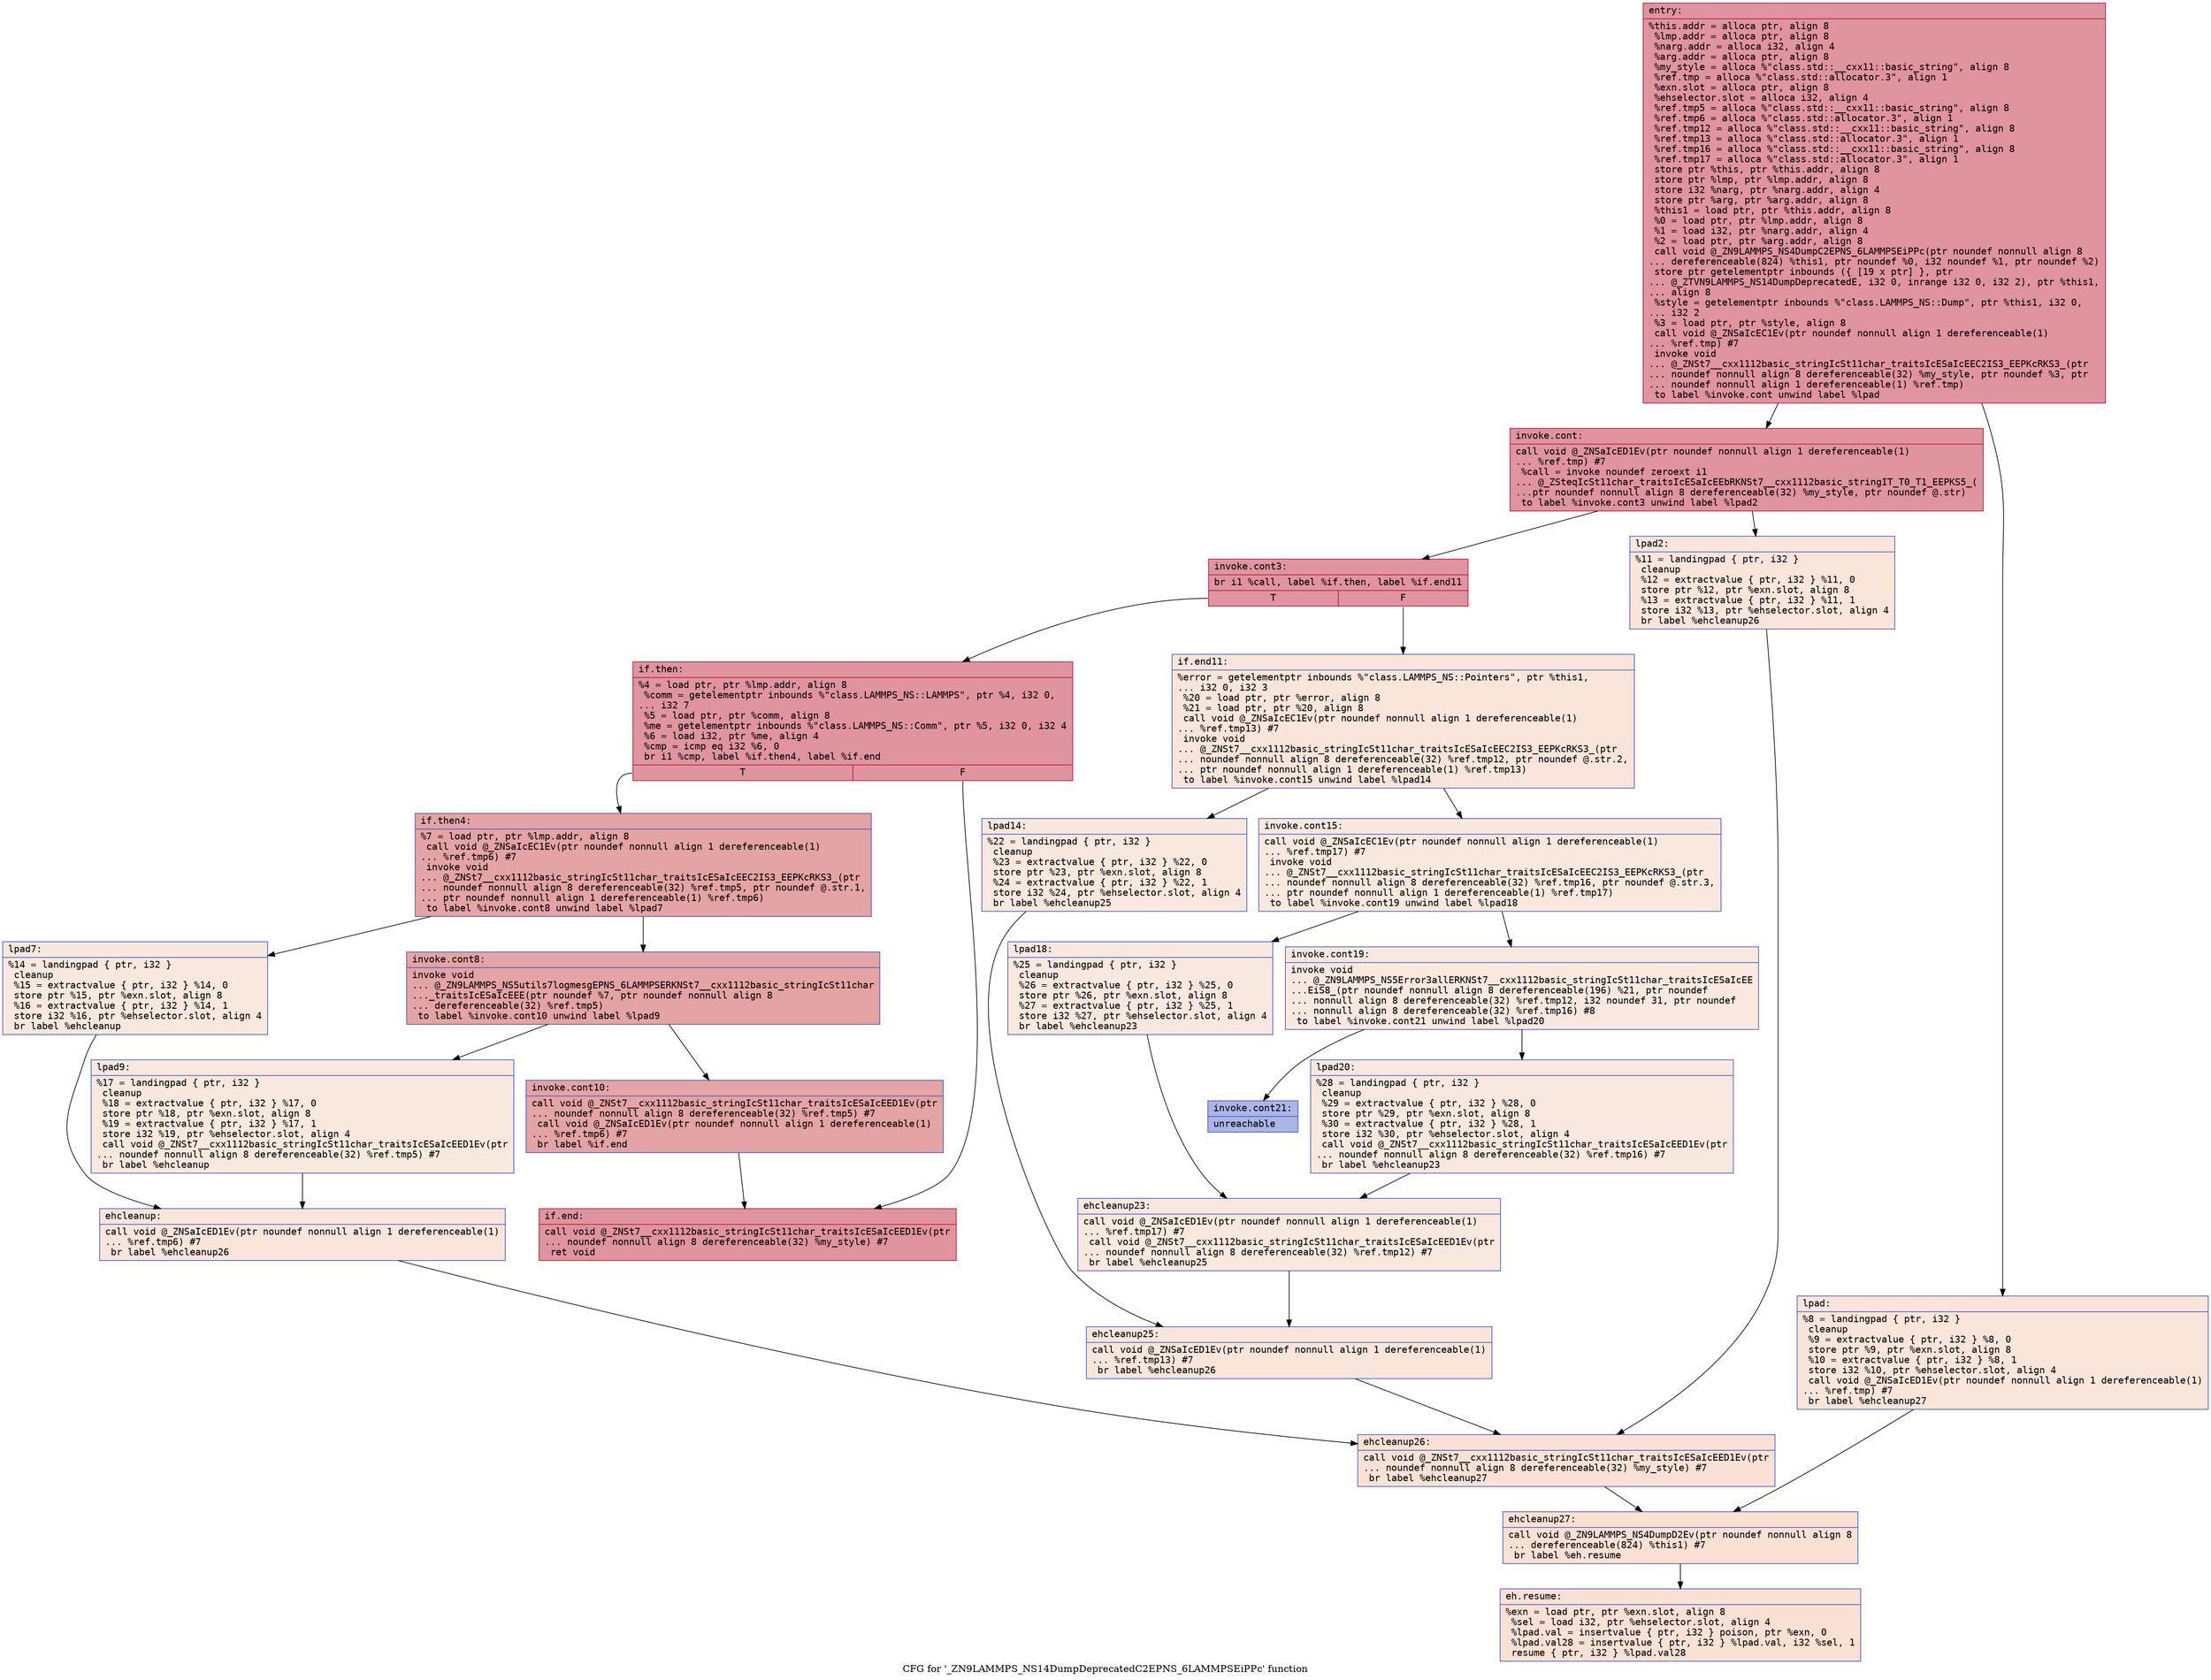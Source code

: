 digraph "CFG for '_ZN9LAMMPS_NS14DumpDeprecatedC2EPNS_6LAMMPSEiPPc' function" {
	label="CFG for '_ZN9LAMMPS_NS14DumpDeprecatedC2EPNS_6LAMMPSEiPPc' function";

	Node0x56465f240f00 [shape=record,color="#b70d28ff", style=filled, fillcolor="#b70d2870" fontname="Courier",label="{entry:\l|  %this.addr = alloca ptr, align 8\l  %lmp.addr = alloca ptr, align 8\l  %narg.addr = alloca i32, align 4\l  %arg.addr = alloca ptr, align 8\l  %my_style = alloca %\"class.std::__cxx11::basic_string\", align 8\l  %ref.tmp = alloca %\"class.std::allocator.3\", align 1\l  %exn.slot = alloca ptr, align 8\l  %ehselector.slot = alloca i32, align 4\l  %ref.tmp5 = alloca %\"class.std::__cxx11::basic_string\", align 8\l  %ref.tmp6 = alloca %\"class.std::allocator.3\", align 1\l  %ref.tmp12 = alloca %\"class.std::__cxx11::basic_string\", align 8\l  %ref.tmp13 = alloca %\"class.std::allocator.3\", align 1\l  %ref.tmp16 = alloca %\"class.std::__cxx11::basic_string\", align 8\l  %ref.tmp17 = alloca %\"class.std::allocator.3\", align 1\l  store ptr %this, ptr %this.addr, align 8\l  store ptr %lmp, ptr %lmp.addr, align 8\l  store i32 %narg, ptr %narg.addr, align 4\l  store ptr %arg, ptr %arg.addr, align 8\l  %this1 = load ptr, ptr %this.addr, align 8\l  %0 = load ptr, ptr %lmp.addr, align 8\l  %1 = load i32, ptr %narg.addr, align 4\l  %2 = load ptr, ptr %arg.addr, align 8\l  call void @_ZN9LAMMPS_NS4DumpC2EPNS_6LAMMPSEiPPc(ptr noundef nonnull align 8\l... dereferenceable(824) %this1, ptr noundef %0, i32 noundef %1, ptr noundef %2)\l  store ptr getelementptr inbounds (\{ [19 x ptr] \}, ptr\l... @_ZTVN9LAMMPS_NS14DumpDeprecatedE, i32 0, inrange i32 0, i32 2), ptr %this1,\l... align 8\l  %style = getelementptr inbounds %\"class.LAMMPS_NS::Dump\", ptr %this1, i32 0,\l... i32 2\l  %3 = load ptr, ptr %style, align 8\l  call void @_ZNSaIcEC1Ev(ptr noundef nonnull align 1 dereferenceable(1)\l... %ref.tmp) #7\l  invoke void\l... @_ZNSt7__cxx1112basic_stringIcSt11char_traitsIcESaIcEEC2IS3_EEPKcRKS3_(ptr\l... noundef nonnull align 8 dereferenceable(32) %my_style, ptr noundef %3, ptr\l... noundef nonnull align 1 dereferenceable(1) %ref.tmp)\l          to label %invoke.cont unwind label %lpad\l}"];
	Node0x56465f240f00 -> Node0x56465f244580[tooltip="entry -> invoke.cont\nProbability 100.00%" ];
	Node0x56465f240f00 -> Node0x56465f244630[tooltip="entry -> lpad\nProbability 0.00%" ];
	Node0x56465f244580 [shape=record,color="#b70d28ff", style=filled, fillcolor="#b70d2870" fontname="Courier",label="{invoke.cont:\l|  call void @_ZNSaIcED1Ev(ptr noundef nonnull align 1 dereferenceable(1)\l... %ref.tmp) #7\l  %call = invoke noundef zeroext i1\l... @_ZSteqIcSt11char_traitsIcESaIcEEbRKNSt7__cxx1112basic_stringIT_T0_T1_EEPKS5_(\l...ptr noundef nonnull align 8 dereferenceable(32) %my_style, ptr noundef @.str)\l          to label %invoke.cont3 unwind label %lpad2\l}"];
	Node0x56465f244580 -> Node0x56465f244b70[tooltip="invoke.cont -> invoke.cont3\nProbability 100.00%" ];
	Node0x56465f244580 -> Node0x56465f244c20[tooltip="invoke.cont -> lpad2\nProbability 0.00%" ];
	Node0x56465f244b70 [shape=record,color="#b70d28ff", style=filled, fillcolor="#b70d2870" fontname="Courier",label="{invoke.cont3:\l|  br i1 %call, label %if.then, label %if.end11\l|{<s0>T|<s1>F}}"];
	Node0x56465f244b70:s0 -> Node0x56465f245310[tooltip="invoke.cont3 -> if.then\nProbability 100.00%" ];
	Node0x56465f244b70:s1 -> Node0x56465f245360[tooltip="invoke.cont3 -> if.end11\nProbability 0.00%" ];
	Node0x56465f245310 [shape=record,color="#b70d28ff", style=filled, fillcolor="#b70d2870" fontname="Courier",label="{if.then:\l|  %4 = load ptr, ptr %lmp.addr, align 8\l  %comm = getelementptr inbounds %\"class.LAMMPS_NS::LAMMPS\", ptr %4, i32 0,\l... i32 7\l  %5 = load ptr, ptr %comm, align 8\l  %me = getelementptr inbounds %\"class.LAMMPS_NS::Comm\", ptr %5, i32 0, i32 4\l  %6 = load i32, ptr %me, align 4\l  %cmp = icmp eq i32 %6, 0\l  br i1 %cmp, label %if.then4, label %if.end\l|{<s0>T|<s1>F}}"];
	Node0x56465f245310:s0 -> Node0x56465f2458e0[tooltip="if.then -> if.then4\nProbability 37.50%" ];
	Node0x56465f245310:s1 -> Node0x56465f245960[tooltip="if.then -> if.end\nProbability 62.50%" ];
	Node0x56465f2458e0 [shape=record,color="#3d50c3ff", style=filled, fillcolor="#c32e3170" fontname="Courier",label="{if.then4:\l|  %7 = load ptr, ptr %lmp.addr, align 8\l  call void @_ZNSaIcEC1Ev(ptr noundef nonnull align 1 dereferenceable(1)\l... %ref.tmp6) #7\l  invoke void\l... @_ZNSt7__cxx1112basic_stringIcSt11char_traitsIcESaIcEEC2IS3_EEPKcRKS3_(ptr\l... noundef nonnull align 8 dereferenceable(32) %ref.tmp5, ptr noundef @.str.1,\l... ptr noundef nonnull align 1 dereferenceable(1) %ref.tmp6)\l          to label %invoke.cont8 unwind label %lpad7\l}"];
	Node0x56465f2458e0 -> Node0x56465f245ce0[tooltip="if.then4 -> invoke.cont8\nProbability 100.00%" ];
	Node0x56465f2458e0 -> Node0x56465f245d60[tooltip="if.then4 -> lpad7\nProbability 0.00%" ];
	Node0x56465f245ce0 [shape=record,color="#3d50c3ff", style=filled, fillcolor="#c32e3170" fontname="Courier",label="{invoke.cont8:\l|  invoke void\l... @_ZN9LAMMPS_NS5utils7logmesgEPNS_6LAMMPSERKNSt7__cxx1112basic_stringIcSt11char\l..._traitsIcESaIcEEE(ptr noundef %7, ptr noundef nonnull align 8\l... dereferenceable(32) %ref.tmp5)\l          to label %invoke.cont10 unwind label %lpad9\l}"];
	Node0x56465f245ce0 -> Node0x56465f245c90[tooltip="invoke.cont8 -> invoke.cont10\nProbability 100.00%" ];
	Node0x56465f245ce0 -> Node0x56465f246870[tooltip="invoke.cont8 -> lpad9\nProbability 0.00%" ];
	Node0x56465f245c90 [shape=record,color="#3d50c3ff", style=filled, fillcolor="#c32e3170" fontname="Courier",label="{invoke.cont10:\l|  call void @_ZNSt7__cxx1112basic_stringIcSt11char_traitsIcESaIcEED1Ev(ptr\l... noundef nonnull align 8 dereferenceable(32) %ref.tmp5) #7\l  call void @_ZNSaIcED1Ev(ptr noundef nonnull align 1 dereferenceable(1)\l... %ref.tmp6) #7\l  br label %if.end\l}"];
	Node0x56465f245c90 -> Node0x56465f245960[tooltip="invoke.cont10 -> if.end\nProbability 100.00%" ];
	Node0x56465f244630 [shape=record,color="#3d50c3ff", style=filled, fillcolor="#f4c5ad70" fontname="Courier",label="{lpad:\l|  %8 = landingpad \{ ptr, i32 \}\l          cleanup\l  %9 = extractvalue \{ ptr, i32 \} %8, 0\l  store ptr %9, ptr %exn.slot, align 8\l  %10 = extractvalue \{ ptr, i32 \} %8, 1\l  store i32 %10, ptr %ehselector.slot, align 4\l  call void @_ZNSaIcED1Ev(ptr noundef nonnull align 1 dereferenceable(1)\l... %ref.tmp) #7\l  br label %ehcleanup27\l}"];
	Node0x56465f244630 -> Node0x56465f247270[tooltip="lpad -> ehcleanup27\nProbability 100.00%" ];
	Node0x56465f244c20 [shape=record,color="#3d50c3ff", style=filled, fillcolor="#f4c5ad70" fontname="Courier",label="{lpad2:\l|  %11 = landingpad \{ ptr, i32 \}\l          cleanup\l  %12 = extractvalue \{ ptr, i32 \} %11, 0\l  store ptr %12, ptr %exn.slot, align 8\l  %13 = extractvalue \{ ptr, i32 \} %11, 1\l  store i32 %13, ptr %ehselector.slot, align 4\l  br label %ehcleanup26\l}"];
	Node0x56465f244c20 -> Node0x56465f247620[tooltip="lpad2 -> ehcleanup26\nProbability 100.00%" ];
	Node0x56465f245d60 [shape=record,color="#3d50c3ff", style=filled, fillcolor="#f2cab570" fontname="Courier",label="{lpad7:\l|  %14 = landingpad \{ ptr, i32 \}\l          cleanup\l  %15 = extractvalue \{ ptr, i32 \} %14, 0\l  store ptr %15, ptr %exn.slot, align 8\l  %16 = extractvalue \{ ptr, i32 \} %14, 1\l  store i32 %16, ptr %ehselector.slot, align 4\l  br label %ehcleanup\l}"];
	Node0x56465f245d60 -> Node0x56465f2479f0[tooltip="lpad7 -> ehcleanup\nProbability 100.00%" ];
	Node0x56465f246870 [shape=record,color="#3d50c3ff", style=filled, fillcolor="#f2cab570" fontname="Courier",label="{lpad9:\l|  %17 = landingpad \{ ptr, i32 \}\l          cleanup\l  %18 = extractvalue \{ ptr, i32 \} %17, 0\l  store ptr %18, ptr %exn.slot, align 8\l  %19 = extractvalue \{ ptr, i32 \} %17, 1\l  store i32 %19, ptr %ehselector.slot, align 4\l  call void @_ZNSt7__cxx1112basic_stringIcSt11char_traitsIcESaIcEED1Ev(ptr\l... noundef nonnull align 8 dereferenceable(32) %ref.tmp5) #7\l  br label %ehcleanup\l}"];
	Node0x56465f246870 -> Node0x56465f2479f0[tooltip="lpad9 -> ehcleanup\nProbability 100.00%" ];
	Node0x56465f2479f0 [shape=record,color="#3d50c3ff", style=filled, fillcolor="#f4c5ad70" fontname="Courier",label="{ehcleanup:\l|  call void @_ZNSaIcED1Ev(ptr noundef nonnull align 1 dereferenceable(1)\l... %ref.tmp6) #7\l  br label %ehcleanup26\l}"];
	Node0x56465f2479f0 -> Node0x56465f247620[tooltip="ehcleanup -> ehcleanup26\nProbability 100.00%" ];
	Node0x56465f245960 [shape=record,color="#b70d28ff", style=filled, fillcolor="#b70d2870" fontname="Courier",label="{if.end:\l|  call void @_ZNSt7__cxx1112basic_stringIcSt11char_traitsIcESaIcEED1Ev(ptr\l... noundef nonnull align 8 dereferenceable(32) %my_style) #7\l  ret void\l}"];
	Node0x56465f245360 [shape=record,color="#3d50c3ff", style=filled, fillcolor="#f4c5ad70" fontname="Courier",label="{if.end11:\l|  %error = getelementptr inbounds %\"class.LAMMPS_NS::Pointers\", ptr %this1,\l... i32 0, i32 3\l  %20 = load ptr, ptr %error, align 8\l  %21 = load ptr, ptr %20, align 8\l  call void @_ZNSaIcEC1Ev(ptr noundef nonnull align 1 dereferenceable(1)\l... %ref.tmp13) #7\l  invoke void\l... @_ZNSt7__cxx1112basic_stringIcSt11char_traitsIcESaIcEEC2IS3_EEPKcRKS3_(ptr\l... noundef nonnull align 8 dereferenceable(32) %ref.tmp12, ptr noundef @.str.2,\l... ptr noundef nonnull align 1 dereferenceable(1) %ref.tmp13)\l          to label %invoke.cont15 unwind label %lpad14\l}"];
	Node0x56465f245360 -> Node0x56465f248580[tooltip="if.end11 -> invoke.cont15\nProbability 50.00%" ];
	Node0x56465f245360 -> Node0x56465f248600[tooltip="if.end11 -> lpad14\nProbability 50.00%" ];
	Node0x56465f248580 [shape=record,color="#3d50c3ff", style=filled, fillcolor="#f2cab570" fontname="Courier",label="{invoke.cont15:\l|  call void @_ZNSaIcEC1Ev(ptr noundef nonnull align 1 dereferenceable(1)\l... %ref.tmp17) #7\l  invoke void\l... @_ZNSt7__cxx1112basic_stringIcSt11char_traitsIcESaIcEEC2IS3_EEPKcRKS3_(ptr\l... noundef nonnull align 8 dereferenceable(32) %ref.tmp16, ptr noundef @.str.3,\l... ptr noundef nonnull align 1 dereferenceable(1) %ref.tmp17)\l          to label %invoke.cont19 unwind label %lpad18\l}"];
	Node0x56465f248580 -> Node0x56465f248920[tooltip="invoke.cont15 -> invoke.cont19\nProbability 50.00%" ];
	Node0x56465f248580 -> Node0x56465f248970[tooltip="invoke.cont15 -> lpad18\nProbability 50.00%" ];
	Node0x56465f248920 [shape=record,color="#3d50c3ff", style=filled, fillcolor="#f1ccb870" fontname="Courier",label="{invoke.cont19:\l|  invoke void\l... @_ZN9LAMMPS_NS5Error3allERKNSt7__cxx1112basic_stringIcSt11char_traitsIcESaIcEE\l...EiS8_(ptr noundef nonnull align 8 dereferenceable(196) %21, ptr noundef\l... nonnull align 8 dereferenceable(32) %ref.tmp12, i32 noundef 31, ptr noundef\l... nonnull align 8 dereferenceable(32) %ref.tmp16) #8\l          to label %invoke.cont21 unwind label %lpad20\l}"];
	Node0x56465f248920 -> Node0x56465f2488d0[tooltip="invoke.cont19 -> invoke.cont21\nProbability 0.00%" ];
	Node0x56465f248920 -> Node0x56465f248c90[tooltip="invoke.cont19 -> lpad20\nProbability 100.00%" ];
	Node0x56465f2488d0 [shape=record,color="#3d50c3ff", style=filled, fillcolor="#4358cb70" fontname="Courier",label="{invoke.cont21:\l|  unreachable\l}"];
	Node0x56465f248600 [shape=record,color="#3d50c3ff", style=filled, fillcolor="#f2cab570" fontname="Courier",label="{lpad14:\l|  %22 = landingpad \{ ptr, i32 \}\l          cleanup\l  %23 = extractvalue \{ ptr, i32 \} %22, 0\l  store ptr %23, ptr %exn.slot, align 8\l  %24 = extractvalue \{ ptr, i32 \} %22, 1\l  store i32 %24, ptr %ehselector.slot, align 4\l  br label %ehcleanup25\l}"];
	Node0x56465f248600 -> Node0x56465f249330[tooltip="lpad14 -> ehcleanup25\nProbability 100.00%" ];
	Node0x56465f248970 [shape=record,color="#3d50c3ff", style=filled, fillcolor="#f1ccb870" fontname="Courier",label="{lpad18:\l|  %25 = landingpad \{ ptr, i32 \}\l          cleanup\l  %26 = extractvalue \{ ptr, i32 \} %25, 0\l  store ptr %26, ptr %exn.slot, align 8\l  %27 = extractvalue \{ ptr, i32 \} %25, 1\l  store i32 %27, ptr %ehselector.slot, align 4\l  br label %ehcleanup23\l}"];
	Node0x56465f248970 -> Node0x56465f249680[tooltip="lpad18 -> ehcleanup23\nProbability 100.00%" ];
	Node0x56465f248c90 [shape=record,color="#3d50c3ff", style=filled, fillcolor="#f1ccb870" fontname="Courier",label="{lpad20:\l|  %28 = landingpad \{ ptr, i32 \}\l          cleanup\l  %29 = extractvalue \{ ptr, i32 \} %28, 0\l  store ptr %29, ptr %exn.slot, align 8\l  %30 = extractvalue \{ ptr, i32 \} %28, 1\l  store i32 %30, ptr %ehselector.slot, align 4\l  call void @_ZNSt7__cxx1112basic_stringIcSt11char_traitsIcESaIcEED1Ev(ptr\l... noundef nonnull align 8 dereferenceable(32) %ref.tmp16) #7\l  br label %ehcleanup23\l}"];
	Node0x56465f248c90 -> Node0x56465f249680[tooltip="lpad20 -> ehcleanup23\nProbability 100.00%" ];
	Node0x56465f249680 [shape=record,color="#3d50c3ff", style=filled, fillcolor="#f2cab570" fontname="Courier",label="{ehcleanup23:\l|  call void @_ZNSaIcED1Ev(ptr noundef nonnull align 1 dereferenceable(1)\l... %ref.tmp17) #7\l  call void @_ZNSt7__cxx1112basic_stringIcSt11char_traitsIcESaIcEED1Ev(ptr\l... noundef nonnull align 8 dereferenceable(32) %ref.tmp12) #7\l  br label %ehcleanup25\l}"];
	Node0x56465f249680 -> Node0x56465f249330[tooltip="ehcleanup23 -> ehcleanup25\nProbability 100.00%" ];
	Node0x56465f249330 [shape=record,color="#3d50c3ff", style=filled, fillcolor="#f4c5ad70" fontname="Courier",label="{ehcleanup25:\l|  call void @_ZNSaIcED1Ev(ptr noundef nonnull align 1 dereferenceable(1)\l... %ref.tmp13) #7\l  br label %ehcleanup26\l}"];
	Node0x56465f249330 -> Node0x56465f247620[tooltip="ehcleanup25 -> ehcleanup26\nProbability 100.00%" ];
	Node0x56465f247620 [shape=record,color="#3d50c3ff", style=filled, fillcolor="#f7bca170" fontname="Courier",label="{ehcleanup26:\l|  call void @_ZNSt7__cxx1112basic_stringIcSt11char_traitsIcESaIcEED1Ev(ptr\l... noundef nonnull align 8 dereferenceable(32) %my_style) #7\l  br label %ehcleanup27\l}"];
	Node0x56465f247620 -> Node0x56465f247270[tooltip="ehcleanup26 -> ehcleanup27\nProbability 100.00%" ];
	Node0x56465f247270 [shape=record,color="#3d50c3ff", style=filled, fillcolor="#f7b99e70" fontname="Courier",label="{ehcleanup27:\l|  call void @_ZN9LAMMPS_NS4DumpD2Ev(ptr noundef nonnull align 8\l... dereferenceable(824) %this1) #7\l  br label %eh.resume\l}"];
	Node0x56465f247270 -> Node0x56465f24a8f0[tooltip="ehcleanup27 -> eh.resume\nProbability 100.00%" ];
	Node0x56465f24a8f0 [shape=record,color="#3d50c3ff", style=filled, fillcolor="#f7b99e70" fontname="Courier",label="{eh.resume:\l|  %exn = load ptr, ptr %exn.slot, align 8\l  %sel = load i32, ptr %ehselector.slot, align 4\l  %lpad.val = insertvalue \{ ptr, i32 \} poison, ptr %exn, 0\l  %lpad.val28 = insertvalue \{ ptr, i32 \} %lpad.val, i32 %sel, 1\l  resume \{ ptr, i32 \} %lpad.val28\l}"];
}
